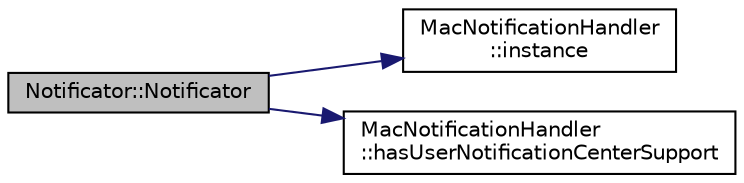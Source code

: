 digraph "Notificator::Notificator"
{
  edge [fontname="Helvetica",fontsize="10",labelfontname="Helvetica",labelfontsize="10"];
  node [fontname="Helvetica",fontsize="10",shape=record];
  rankdir="LR";
  Node0 [label="Notificator::Notificator",height=0.2,width=0.4,color="black", fillcolor="grey75", style="filled", fontcolor="black"];
  Node0 -> Node1 [color="midnightblue",fontsize="10",style="solid",fontname="Helvetica"];
  Node1 [label="MacNotificationHandler\l::instance",height=0.2,width=0.4,color="black", fillcolor="white", style="filled",URL="$d6/de9/class_mac_notification_handler.html#a8ba83adcb63db47e3f7a76a0afc02b9d"];
  Node0 -> Node2 [color="midnightblue",fontsize="10",style="solid",fontname="Helvetica"];
  Node2 [label="MacNotificationHandler\l::hasUserNotificationCenterSupport",height=0.2,width=0.4,color="black", fillcolor="white", style="filled",URL="$d6/de9/class_mac_notification_handler.html#a132cba3b7df82afd3b07ca08599b94a5",tooltip="check if OS can handle UserNotifications "];
}
